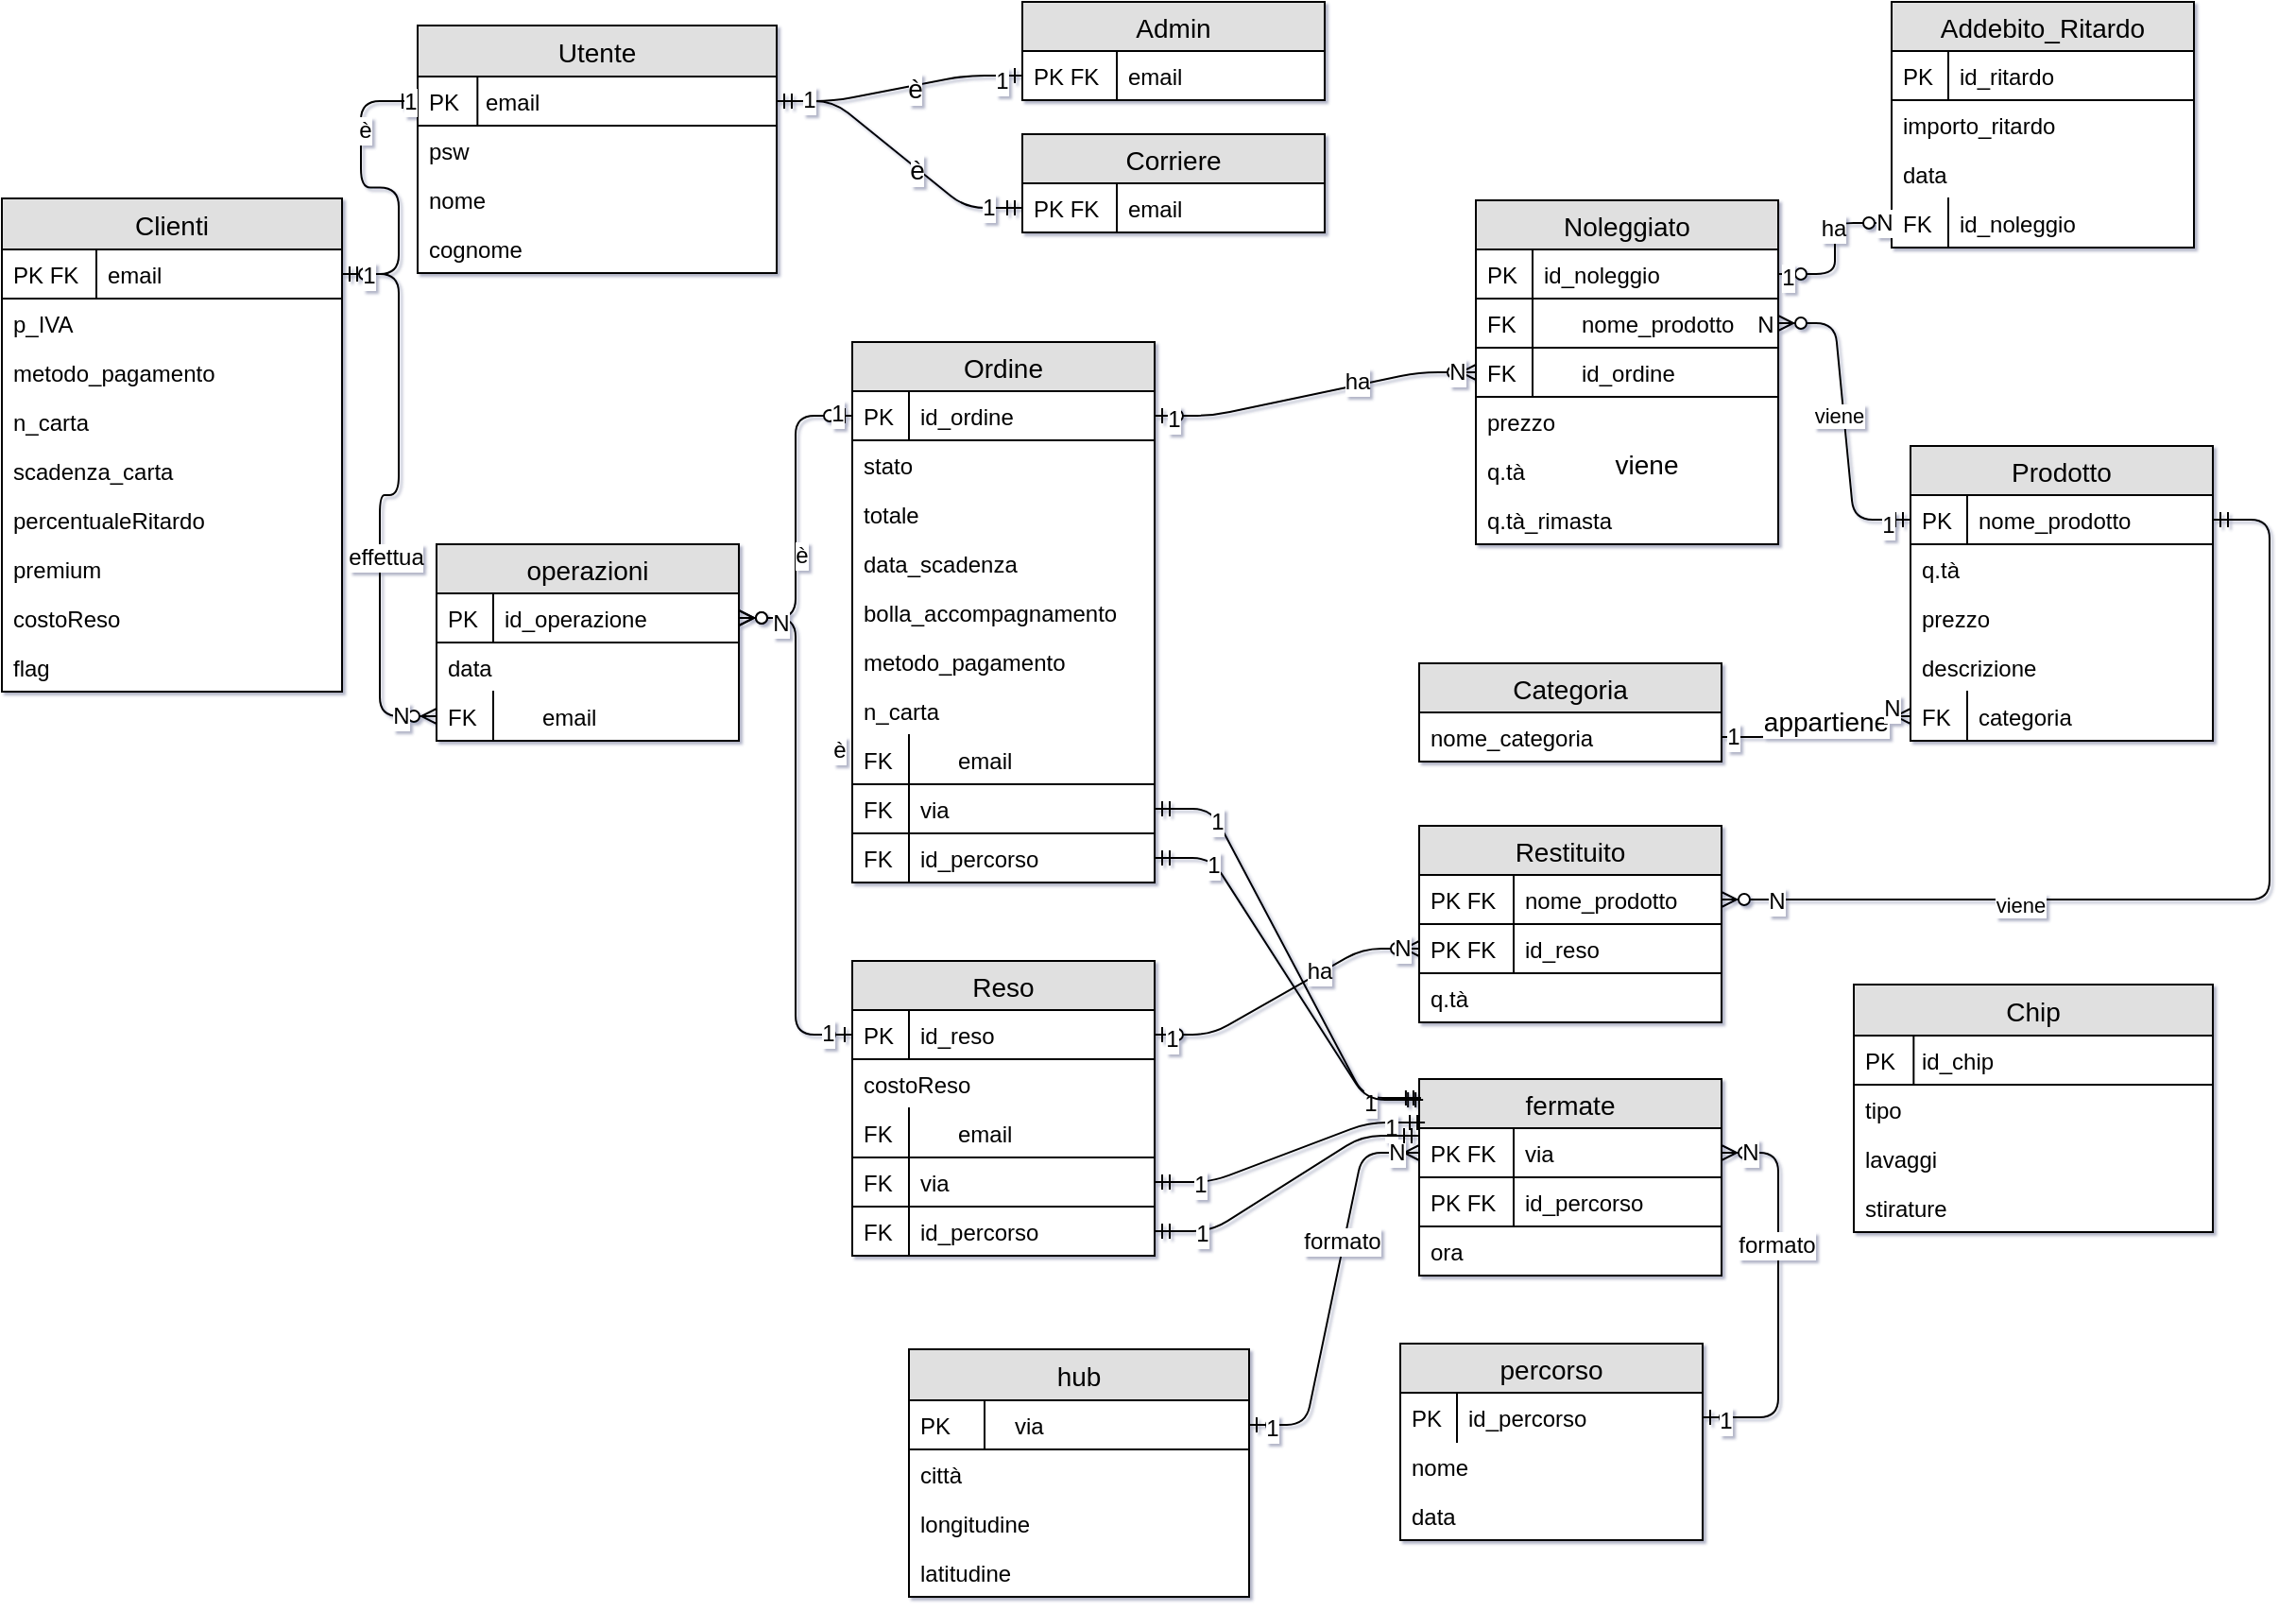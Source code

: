 <mxfile version="13.9.8" type="device"><diagram id="O3b5vfJz-K-T-hg6xMQF" name="Page-1"><mxGraphModel dx="1422" dy="1621" grid="1" gridSize="10" guides="1" tooltips="1" connect="1" arrows="1" fold="1" page="1" pageScale="1" pageWidth="1169" pageHeight="827" background="none" math="0" shadow="1"><root><mxCell id="0"/><mxCell id="1" parent="0"/><object label="Utente" id="Xm0WJT4RVuP9LQRf9wcF-2"><mxCell style="swimlane;fontStyle=0;childLayout=stackLayout;horizontal=1;startSize=27;fillColor=#e0e0e0;horizontalStack=0;resizeParent=1;resizeParentMax=0;resizeLast=0;collapsible=1;marginBottom=0;swimlaneFillColor=#ffffff;align=center;fontSize=14;" parent="1" vertex="1"><mxGeometry x="250" y="-117.5" width="190" height="131" as="geometry"><mxRectangle x="90" y="90" width="70" height="26" as="alternateBounds"/></mxGeometry></mxCell></object><mxCell id="Xm0WJT4RVuP9LQRf9wcF-62" value="email" style="shape=partialRectangle;top=0;left=0;right=0;bottom=1;align=left;verticalAlign=top;fillColor=none;spacingLeft=34;spacingRight=4;overflow=hidden;rotatable=0;points=[[0,0.5],[1,0.5]];portConstraint=eastwest;dropTarget=0;fontSize=12;startSize=26;" parent="Xm0WJT4RVuP9LQRf9wcF-2" vertex="1"><mxGeometry y="27" width="190" height="26" as="geometry"/></mxCell><mxCell id="Xm0WJT4RVuP9LQRf9wcF-63" value="PK" style="shape=partialRectangle;top=0;left=0;bottom=0;fillColor=none;align=left;verticalAlign=top;spacingLeft=4;spacingRight=4;overflow=hidden;rotatable=0;points=[];portConstraint=eastwest;part=1;fontSize=12;" parent="Xm0WJT4RVuP9LQRf9wcF-62" vertex="1" connectable="0"><mxGeometry width="31.667" height="26" as="geometry"/></mxCell><mxCell id="Xm0WJT4RVuP9LQRf9wcF-4" value="psw" style="text;strokeColor=none;fillColor=none;spacingLeft=4;spacingRight=4;overflow=hidden;rotatable=0;points=[[0,0.5],[1,0.5]];portConstraint=eastwest;fontSize=12;" parent="Xm0WJT4RVuP9LQRf9wcF-2" vertex="1"><mxGeometry y="53" width="190" height="26" as="geometry"/></mxCell><mxCell id="Xm0WJT4RVuP9LQRf9wcF-16" value="nome&#10;" style="text;strokeColor=none;fillColor=none;spacingLeft=4;spacingRight=4;overflow=hidden;rotatable=0;points=[[0,0.5],[1,0.5]];portConstraint=eastwest;fontSize=12;" parent="Xm0WJT4RVuP9LQRf9wcF-2" vertex="1"><mxGeometry y="79" width="190" height="26" as="geometry"/></mxCell><mxCell id="Xm0WJT4RVuP9LQRf9wcF-17" value="cognome" style="text;strokeColor=none;fillColor=none;spacingLeft=4;spacingRight=4;overflow=hidden;rotatable=0;points=[[0,0.5],[1,0.5]];portConstraint=eastwest;fontSize=12;" parent="Xm0WJT4RVuP9LQRf9wcF-2" vertex="1"><mxGeometry y="105" width="190" height="26" as="geometry"/></mxCell><object label="Clienti" id="Xm0WJT4RVuP9LQRf9wcF-35"><mxCell style="swimlane;fontStyle=0;childLayout=stackLayout;horizontal=1;startSize=27;fillColor=#e0e0e0;horizontalStack=0;resizeParent=1;resizeParentMax=0;resizeLast=0;collapsible=1;marginBottom=0;swimlaneFillColor=#ffffff;align=center;fontSize=14;" parent="1" vertex="1"><mxGeometry x="30" y="-26" width="180" height="261" as="geometry"><mxRectangle x="90" y="90" width="70" height="26" as="alternateBounds"/></mxGeometry></mxCell></object><mxCell id="Xm0WJT4RVuP9LQRf9wcF-36" value="      email" style="shape=partialRectangle;top=0;left=0;right=0;bottom=1;align=left;verticalAlign=top;fillColor=none;spacingLeft=34;spacingRight=4;overflow=hidden;rotatable=0;points=[[0,0.5],[1,0.5]];portConstraint=eastwest;dropTarget=0;fontSize=12;startSize=26;" parent="Xm0WJT4RVuP9LQRf9wcF-35" vertex="1"><mxGeometry y="27" width="180" height="26" as="geometry"/></mxCell><mxCell id="Xm0WJT4RVuP9LQRf9wcF-37" value="PK FK" style="shape=partialRectangle;top=0;left=0;bottom=0;fillColor=none;align=left;verticalAlign=top;spacingLeft=4;spacingRight=4;overflow=hidden;rotatable=0;points=[];portConstraint=eastwest;part=1;fontSize=12;" parent="Xm0WJT4RVuP9LQRf9wcF-36" vertex="1" connectable="0"><mxGeometry width="50" height="26" as="geometry"/></mxCell><mxCell id="Xm0WJT4RVuP9LQRf9wcF-38" value="p_IVA" style="text;strokeColor=none;fillColor=none;spacingLeft=4;spacingRight=4;overflow=hidden;rotatable=0;points=[[0,0.5],[1,0.5]];portConstraint=eastwest;fontSize=12;" parent="Xm0WJT4RVuP9LQRf9wcF-35" vertex="1"><mxGeometry y="53" width="180" height="26" as="geometry"/></mxCell><mxCell id="LE8PXFdHcmIUu1gxOblO-20" value="metodo_pagamento" style="text;strokeColor=none;fillColor=none;spacingLeft=4;spacingRight=4;overflow=hidden;rotatable=0;points=[[0,0.5],[1,0.5]];portConstraint=eastwest;fontSize=12;" parent="Xm0WJT4RVuP9LQRf9wcF-35" vertex="1"><mxGeometry y="79" width="180" height="26" as="geometry"/></mxCell><mxCell id="Xm0WJT4RVuP9LQRf9wcF-39" value="n_carta" style="text;strokeColor=none;fillColor=none;spacingLeft=4;spacingRight=4;overflow=hidden;rotatable=0;points=[[0,0.5],[1,0.5]];portConstraint=eastwest;fontSize=12;" parent="Xm0WJT4RVuP9LQRf9wcF-35" vertex="1"><mxGeometry y="105" width="180" height="26" as="geometry"/></mxCell><mxCell id="Xm0WJT4RVuP9LQRf9wcF-40" value="scadenza_carta" style="text;strokeColor=none;fillColor=none;spacingLeft=4;spacingRight=4;overflow=hidden;rotatable=0;points=[[0,0.5],[1,0.5]];portConstraint=eastwest;fontSize=12;" parent="Xm0WJT4RVuP9LQRf9wcF-35" vertex="1"><mxGeometry y="131" width="180" height="26" as="geometry"/></mxCell><mxCell id="LE8PXFdHcmIUu1gxOblO-26" value="percentualeRitardo" style="text;strokeColor=none;fillColor=none;spacingLeft=4;spacingRight=4;overflow=hidden;rotatable=0;points=[[0,0.5],[1,0.5]];portConstraint=eastwest;fontSize=12;" parent="Xm0WJT4RVuP9LQRf9wcF-35" vertex="1"><mxGeometry y="157" width="180" height="26" as="geometry"/></mxCell><mxCell id="LE8PXFdHcmIUu1gxOblO-27" value="premium" style="text;strokeColor=none;fillColor=none;spacingLeft=4;spacingRight=4;overflow=hidden;rotatable=0;points=[[0,0.5],[1,0.5]];portConstraint=eastwest;fontSize=12;" parent="Xm0WJT4RVuP9LQRf9wcF-35" vertex="1"><mxGeometry y="183" width="180" height="26" as="geometry"/></mxCell><mxCell id="LE8PXFdHcmIUu1gxOblO-28" value="costoReso" style="text;strokeColor=none;fillColor=none;spacingLeft=4;spacingRight=4;overflow=hidden;rotatable=0;points=[[0,0.5],[1,0.5]];portConstraint=eastwest;fontSize=12;" parent="Xm0WJT4RVuP9LQRf9wcF-35" vertex="1"><mxGeometry y="209" width="180" height="26" as="geometry"/></mxCell><mxCell id="Xm0WJT4RVuP9LQRf9wcF-73" value="flag" style="text;strokeColor=none;fillColor=none;spacingLeft=4;spacingRight=4;overflow=hidden;rotatable=0;points=[[0,0.5],[1,0.5]];portConstraint=eastwest;fontSize=12;startSize=26;" parent="Xm0WJT4RVuP9LQRf9wcF-35" vertex="1"><mxGeometry y="235" width="180" height="26" as="geometry"/></mxCell><mxCell id="Xm0WJT4RVuP9LQRf9wcF-49" value="Admin" style="swimlane;fontStyle=0;childLayout=stackLayout;horizontal=1;startSize=26;fillColor=#e0e0e0;horizontalStack=0;resizeParent=1;resizeParentMax=0;resizeLast=0;collapsible=1;marginBottom=0;swimlaneFillColor=#ffffff;align=center;fontSize=14;" parent="1" vertex="1"><mxGeometry x="570" y="-130" width="160" height="52" as="geometry"/></mxCell><mxCell id="Xm0WJT4RVuP9LQRf9wcF-53" value="      email" style="shape=partialRectangle;top=0;left=0;right=0;bottom=1;align=left;verticalAlign=top;fillColor=none;spacingLeft=34;spacingRight=4;overflow=hidden;rotatable=0;points=[[0,0.5],[1,0.5]];portConstraint=eastwest;dropTarget=0;fontSize=12;startSize=26;" parent="Xm0WJT4RVuP9LQRf9wcF-49" vertex="1"><mxGeometry y="26" width="160" height="26" as="geometry"/></mxCell><mxCell id="Xm0WJT4RVuP9LQRf9wcF-54" value="PK FK" style="shape=partialRectangle;top=0;left=0;bottom=0;fillColor=none;align=left;verticalAlign=top;spacingLeft=4;spacingRight=4;overflow=hidden;rotatable=0;points=[];portConstraint=eastwest;part=1;fontSize=12;" parent="Xm0WJT4RVuP9LQRf9wcF-53" vertex="1" connectable="0"><mxGeometry width="50" height="26" as="geometry"/></mxCell><mxCell id="Xm0WJT4RVuP9LQRf9wcF-55" value="Corriere" style="swimlane;fontStyle=0;childLayout=stackLayout;horizontal=1;startSize=26;fillColor=#e0e0e0;horizontalStack=0;resizeParent=1;resizeParentMax=0;resizeLast=0;collapsible=1;marginBottom=0;swimlaneFillColor=#ffffff;align=center;fontSize=14;" parent="1" vertex="1"><mxGeometry x="570" y="-60" width="160" height="52" as="geometry"/></mxCell><mxCell id="Xm0WJT4RVuP9LQRf9wcF-56" value="      email" style="shape=partialRectangle;top=0;left=0;right=0;bottom=1;align=left;verticalAlign=top;fillColor=none;spacingLeft=34;spacingRight=4;overflow=hidden;rotatable=0;points=[[0,0.5],[1,0.5]];portConstraint=eastwest;dropTarget=0;fontSize=12;startSize=26;" parent="Xm0WJT4RVuP9LQRf9wcF-55" vertex="1"><mxGeometry y="26" width="160" height="26" as="geometry"/></mxCell><mxCell id="Xm0WJT4RVuP9LQRf9wcF-57" value="PK FK" style="shape=partialRectangle;top=0;left=0;bottom=0;fillColor=none;align=left;verticalAlign=top;spacingLeft=4;spacingRight=4;overflow=hidden;rotatable=0;points=[];portConstraint=eastwest;part=1;fontSize=12;" parent="Xm0WJT4RVuP9LQRf9wcF-56" vertex="1" connectable="0"><mxGeometry width="50" height="26" as="geometry"/></mxCell><mxCell id="Xm0WJT4RVuP9LQRf9wcF-58" value="" style="edgeStyle=entityRelationEdgeStyle;fontSize=12;html=1;endArrow=ERmandOne;startArrow=ERmandOne;exitX=1;exitY=0.5;exitDx=0;exitDy=0;entryX=0;entryY=0.5;entryDx=0;entryDy=0;" parent="1" source="Xm0WJT4RVuP9LQRf9wcF-36" target="Xm0WJT4RVuP9LQRf9wcF-62" edge="1"><mxGeometry width="100" height="100" relative="1" as="geometry"><mxPoint x="130" y="-20" as="sourcePoint"/><mxPoint x="230" y="-120" as="targetPoint"/></mxGeometry></mxCell><mxCell id="SQWvD1zlipwc46EcE6Aq-20" value="1" style="text;html=1;resizable=0;points=[];align=center;verticalAlign=middle;labelBackgroundColor=#ffffff;" parent="Xm0WJT4RVuP9LQRf9wcF-58" vertex="1" connectable="0"><mxGeometry x="0.948" relative="1" as="geometry"><mxPoint as="offset"/></mxGeometry></mxCell><mxCell id="VW3XLy9VrTY78GUXKfo0-68" value="è" style="text;html=1;resizable=0;points=[];align=center;verticalAlign=middle;labelBackgroundColor=#ffffff;" parent="Xm0WJT4RVuP9LQRf9wcF-58" vertex="1" connectable="0"><mxGeometry x="0.468" y="-2" relative="1" as="geometry"><mxPoint as="offset"/></mxGeometry></mxCell><mxCell id="Xm0WJT4RVuP9LQRf9wcF-64" value="" style="edgeStyle=entityRelationEdgeStyle;fontSize=12;html=1;endArrow=ERmandOne;startArrow=ERmandOne;exitX=1;exitY=0.5;exitDx=0;exitDy=0;entryX=0;entryY=0.5;entryDx=0;entryDy=0;" parent="1" source="Xm0WJT4RVuP9LQRf9wcF-62" target="Xm0WJT4RVuP9LQRf9wcF-53" edge="1"><mxGeometry width="100" height="100" relative="1" as="geometry"><mxPoint x="581.5" y="-153" as="sourcePoint"/><mxPoint x="511.5" y="87" as="targetPoint"/></mxGeometry></mxCell><mxCell id="Xm0WJT4RVuP9LQRf9wcF-71" value="è" style="text;html=1;resizable=0;points=[];align=center;verticalAlign=middle;labelBackgroundColor=#ffffff;fontSize=14;" parent="Xm0WJT4RVuP9LQRf9wcF-64" vertex="1" connectable="0"><mxGeometry x="0.121" y="-1" relative="1" as="geometry"><mxPoint y="1" as="offset"/></mxGeometry></mxCell><mxCell id="SQWvD1zlipwc46EcE6Aq-23" value="1" style="text;html=1;resizable=0;points=[];align=center;verticalAlign=middle;labelBackgroundColor=#ffffff;" parent="Xm0WJT4RVuP9LQRf9wcF-64" vertex="1" connectable="0"><mxGeometry x="0.832" y="-3" relative="1" as="geometry"><mxPoint as="offset"/></mxGeometry></mxCell><mxCell id="Xm0WJT4RVuP9LQRf9wcF-65" value="" style="edgeStyle=entityRelationEdgeStyle;fontSize=12;html=1;endArrow=ERmandOne;startArrow=ERmandOne;exitX=1;exitY=0.5;exitDx=0;exitDy=0;entryX=0;entryY=0.5;entryDx=0;entryDy=0;" parent="1" source="Xm0WJT4RVuP9LQRf9wcF-62" target="Xm0WJT4RVuP9LQRf9wcF-56" edge="1"><mxGeometry width="100" height="100" relative="1" as="geometry"><mxPoint x="401.5" y="-118" as="sourcePoint"/><mxPoint x="601.5" y="181" as="targetPoint"/></mxGeometry></mxCell><mxCell id="Xm0WJT4RVuP9LQRf9wcF-72" value="è" style="text;html=1;resizable=0;points=[];align=center;verticalAlign=middle;labelBackgroundColor=#ffffff;fontSize=14;" parent="Xm0WJT4RVuP9LQRf9wcF-65" vertex="1" connectable="0"><mxGeometry x="0.152" y="-1" relative="1" as="geometry"><mxPoint as="offset"/></mxGeometry></mxCell><mxCell id="SQWvD1zlipwc46EcE6Aq-22" value="1" style="text;html=1;resizable=0;points=[];align=center;verticalAlign=middle;labelBackgroundColor=#ffffff;" parent="Xm0WJT4RVuP9LQRf9wcF-65" vertex="1" connectable="0"><mxGeometry x="-0.714" y="5" relative="1" as="geometry"><mxPoint x="-5" y="4" as="offset"/></mxGeometry></mxCell><mxCell id="VW3XLy9VrTY78GUXKfo0-93" value="1" style="text;html=1;resizable=0;points=[];align=center;verticalAlign=middle;labelBackgroundColor=#ffffff;" parent="Xm0WJT4RVuP9LQRf9wcF-65" vertex="1" connectable="0"><mxGeometry x="0.763" relative="1" as="geometry"><mxPoint as="offset"/></mxGeometry></mxCell><mxCell id="Xm0WJT4RVuP9LQRf9wcF-66" value="Prodotto" style="swimlane;fontStyle=0;childLayout=stackLayout;horizontal=1;startSize=26;fillColor=#e0e0e0;horizontalStack=0;resizeParent=1;resizeParentMax=0;resizeLast=0;collapsible=1;marginBottom=0;swimlaneFillColor=#ffffff;align=center;fontSize=14;" parent="1" vertex="1"><mxGeometry x="1040" y="105" width="160" height="156" as="geometry"/></mxCell><mxCell id="Xm0WJT4RVuP9LQRf9wcF-79" value="nome_prodotto" style="shape=partialRectangle;top=0;left=0;right=0;bottom=1;align=left;verticalAlign=top;fillColor=none;spacingLeft=34;spacingRight=4;overflow=hidden;rotatable=0;points=[[0,0.5],[1,0.5]];portConstraint=eastwest;dropTarget=0;fontSize=12;startSize=26;" parent="Xm0WJT4RVuP9LQRf9wcF-66" vertex="1"><mxGeometry y="26" width="160" height="26" as="geometry"/></mxCell><mxCell id="Xm0WJT4RVuP9LQRf9wcF-80" value="PK" style="shape=partialRectangle;top=0;left=0;bottom=0;fillColor=none;align=left;verticalAlign=top;spacingLeft=4;spacingRight=4;overflow=hidden;rotatable=0;points=[];portConstraint=eastwest;part=1;fontSize=12;" parent="Xm0WJT4RVuP9LQRf9wcF-79" vertex="1" connectable="0"><mxGeometry width="30" height="26" as="geometry"/></mxCell><mxCell id="Xm0WJT4RVuP9LQRf9wcF-68" value="q.tà" style="text;strokeColor=none;fillColor=none;spacingLeft=4;spacingRight=4;overflow=hidden;rotatable=0;points=[[0,0.5],[1,0.5]];portConstraint=eastwest;fontSize=12;" parent="Xm0WJT4RVuP9LQRf9wcF-66" vertex="1"><mxGeometry y="52" width="160" height="26" as="geometry"/></mxCell><mxCell id="Xm0WJT4RVuP9LQRf9wcF-69" value="prezzo" style="text;strokeColor=none;fillColor=none;spacingLeft=4;spacingRight=4;overflow=hidden;rotatable=0;points=[[0,0.5],[1,0.5]];portConstraint=eastwest;fontSize=12;" parent="Xm0WJT4RVuP9LQRf9wcF-66" vertex="1"><mxGeometry y="78" width="160" height="26" as="geometry"/></mxCell><mxCell id="Xm0WJT4RVuP9LQRf9wcF-74" value="descrizione" style="text;strokeColor=none;fillColor=none;spacingLeft=4;spacingRight=4;overflow=hidden;rotatable=0;points=[[0,0.5],[1,0.5]];portConstraint=eastwest;fontSize=12;startSize=26;" parent="Xm0WJT4RVuP9LQRf9wcF-66" vertex="1"><mxGeometry y="104" width="160" height="26" as="geometry"/></mxCell><mxCell id="Xm0WJT4RVuP9LQRf9wcF-86" value="categoria" style="shape=partialRectangle;top=0;left=0;right=0;bottom=1;align=left;verticalAlign=top;fillColor=none;spacingLeft=34;spacingRight=4;overflow=hidden;rotatable=0;points=[[0,0.5],[1,0.5]];portConstraint=eastwest;dropTarget=0;fontSize=12;startSize=26;" parent="Xm0WJT4RVuP9LQRf9wcF-66" vertex="1"><mxGeometry y="130" width="160" height="26" as="geometry"/></mxCell><mxCell id="Xm0WJT4RVuP9LQRf9wcF-87" value="FK" style="shape=partialRectangle;top=0;left=0;bottom=0;fillColor=none;align=left;verticalAlign=top;spacingLeft=4;spacingRight=4;overflow=hidden;rotatable=0;points=[];portConstraint=eastwest;part=1;fontSize=12;" parent="Xm0WJT4RVuP9LQRf9wcF-86" vertex="1" connectable="0"><mxGeometry width="30" height="26" as="geometry"/></mxCell><mxCell id="Xm0WJT4RVuP9LQRf9wcF-75" value="Categoria" style="swimlane;fontStyle=0;childLayout=stackLayout;horizontal=1;startSize=26;fillColor=#e0e0e0;horizontalStack=0;resizeParent=1;resizeParentMax=0;resizeLast=0;collapsible=1;marginBottom=0;swimlaneFillColor=#ffffff;align=center;fontSize=14;" parent="1" vertex="1"><mxGeometry x="780" y="220" width="160" height="52" as="geometry"/></mxCell><mxCell id="Xm0WJT4RVuP9LQRf9wcF-76" value="nome_categoria" style="text;strokeColor=none;fillColor=none;spacingLeft=4;spacingRight=4;overflow=hidden;rotatable=0;points=[[0,0.5],[1,0.5]];portConstraint=eastwest;fontSize=12;" parent="Xm0WJT4RVuP9LQRf9wcF-75" vertex="1"><mxGeometry y="26" width="160" height="26" as="geometry"/></mxCell><object label="hub" id="Xm0WJT4RVuP9LQRf9wcF-89"><mxCell style="swimlane;fontStyle=0;childLayout=stackLayout;horizontal=1;startSize=27;fillColor=#e0e0e0;horizontalStack=0;resizeParent=1;resizeParentMax=0;resizeLast=0;collapsible=1;marginBottom=0;swimlaneFillColor=#ffffff;align=center;fontSize=14;" parent="1" vertex="1"><mxGeometry x="510" y="583" width="180" height="131" as="geometry"><mxRectangle x="90" y="90" width="70" height="26" as="alternateBounds"/></mxGeometry></mxCell></object><mxCell id="Xm0WJT4RVuP9LQRf9wcF-90" value="      via" style="shape=partialRectangle;top=0;left=0;right=0;bottom=1;align=left;verticalAlign=top;fillColor=none;spacingLeft=34;spacingRight=4;overflow=hidden;rotatable=0;points=[[0,0.5],[1,0.5]];portConstraint=eastwest;dropTarget=0;fontSize=12;startSize=26;" parent="Xm0WJT4RVuP9LQRf9wcF-89" vertex="1"><mxGeometry y="27" width="180" height="26" as="geometry"/></mxCell><mxCell id="Xm0WJT4RVuP9LQRf9wcF-91" value="PK " style="shape=partialRectangle;top=0;left=0;bottom=0;fillColor=none;align=left;verticalAlign=top;spacingLeft=4;spacingRight=4;overflow=hidden;rotatable=0;points=[];portConstraint=eastwest;part=1;fontSize=12;" parent="Xm0WJT4RVuP9LQRf9wcF-90" vertex="1" connectable="0"><mxGeometry width="40" height="26" as="geometry"/></mxCell><mxCell id="Xm0WJT4RVuP9LQRf9wcF-92" value="città" style="text;strokeColor=none;fillColor=none;spacingLeft=4;spacingRight=4;overflow=hidden;rotatable=0;points=[[0,0.5],[1,0.5]];portConstraint=eastwest;fontSize=12;" parent="Xm0WJT4RVuP9LQRf9wcF-89" vertex="1"><mxGeometry y="53" width="180" height="26" as="geometry"/></mxCell><mxCell id="Xm0WJT4RVuP9LQRf9wcF-93" value="longitudine" style="text;strokeColor=none;fillColor=none;spacingLeft=4;spacingRight=4;overflow=hidden;rotatable=0;points=[[0,0.5],[1,0.5]];portConstraint=eastwest;fontSize=12;" parent="Xm0WJT4RVuP9LQRf9wcF-89" vertex="1"><mxGeometry y="79" width="180" height="26" as="geometry"/></mxCell><mxCell id="Xm0WJT4RVuP9LQRf9wcF-94" value="latitudine" style="text;strokeColor=none;fillColor=none;spacingLeft=4;spacingRight=4;overflow=hidden;rotatable=0;points=[[0,0.5],[1,0.5]];portConstraint=eastwest;fontSize=12;" parent="Xm0WJT4RVuP9LQRf9wcF-89" vertex="1"><mxGeometry y="105" width="180" height="26" as="geometry"/></mxCell><mxCell id="SQWvD1zlipwc46EcE6Aq-1" value="percorso" style="swimlane;fontStyle=0;childLayout=stackLayout;horizontal=1;startSize=26;fillColor=#e0e0e0;horizontalStack=0;resizeParent=1;resizeParentMax=0;resizeLast=0;collapsible=1;marginBottom=0;swimlaneFillColor=#ffffff;align=center;fontSize=14;" parent="1" vertex="1"><mxGeometry x="770" y="580" width="160" height="104" as="geometry"/></mxCell><mxCell id="SQWvD1zlipwc46EcE6Aq-9" value="id_percorso" style="shape=partialRectangle;top=0;left=0;right=0;bottom=0;align=left;verticalAlign=top;fillColor=none;spacingLeft=34;spacingRight=4;overflow=hidden;rotatable=0;points=[[0,0.5],[1,0.5]];portConstraint=eastwest;dropTarget=0;fontSize=12;" parent="SQWvD1zlipwc46EcE6Aq-1" vertex="1"><mxGeometry y="26" width="160" height="26" as="geometry"/></mxCell><mxCell id="SQWvD1zlipwc46EcE6Aq-10" value="PK" style="shape=partialRectangle;top=0;left=0;bottom=0;fillColor=none;align=left;verticalAlign=top;spacingLeft=4;spacingRight=4;overflow=hidden;rotatable=0;points=[];portConstraint=eastwest;part=1;fontSize=12;" parent="SQWvD1zlipwc46EcE6Aq-9" vertex="1" connectable="0"><mxGeometry width="30" height="26" as="geometry"/></mxCell><mxCell id="SQWvD1zlipwc46EcE6Aq-2" value="nome" style="text;strokeColor=none;fillColor=none;spacingLeft=4;spacingRight=4;overflow=hidden;rotatable=0;points=[[0,0.5],[1,0.5]];portConstraint=eastwest;fontSize=12;" parent="SQWvD1zlipwc46EcE6Aq-1" vertex="1"><mxGeometry y="52" width="160" height="26" as="geometry"/></mxCell><mxCell id="SQWvD1zlipwc46EcE6Aq-13" value="data" style="text;strokeColor=none;fillColor=none;spacingLeft=4;spacingRight=4;overflow=hidden;rotatable=0;points=[[0,0.5],[1,0.5]];portConstraint=eastwest;fontSize=12;" parent="SQWvD1zlipwc46EcE6Aq-1" vertex="1"><mxGeometry y="78" width="160" height="26" as="geometry"/></mxCell><mxCell id="SQWvD1zlipwc46EcE6Aq-5" value="fermate" style="swimlane;fontStyle=0;childLayout=stackLayout;horizontal=1;startSize=26;fillColor=#e0e0e0;horizontalStack=0;resizeParent=1;resizeParentMax=0;resizeLast=0;collapsible=1;marginBottom=0;swimlaneFillColor=#ffffff;align=center;fontSize=14;" parent="1" vertex="1"><mxGeometry x="780" y="440" width="160" height="104" as="geometry"/></mxCell><mxCell id="SQWvD1zlipwc46EcE6Aq-14" value="      via" style="shape=partialRectangle;top=0;left=0;right=0;bottom=1;align=left;verticalAlign=top;fillColor=none;spacingLeft=34;spacingRight=4;overflow=hidden;rotatable=0;points=[[0,0.5],[1,0.5]];portConstraint=eastwest;dropTarget=0;fontSize=12;startSize=26;" parent="SQWvD1zlipwc46EcE6Aq-5" vertex="1"><mxGeometry y="26" width="160" height="26" as="geometry"/></mxCell><mxCell id="SQWvD1zlipwc46EcE6Aq-15" value="PK FK" style="shape=partialRectangle;top=0;left=0;bottom=0;fillColor=none;align=left;verticalAlign=top;spacingLeft=4;spacingRight=4;overflow=hidden;rotatable=0;points=[];portConstraint=eastwest;part=1;fontSize=12;" parent="SQWvD1zlipwc46EcE6Aq-14" vertex="1" connectable="0"><mxGeometry width="50" height="26" as="geometry"/></mxCell><mxCell id="SQWvD1zlipwc46EcE6Aq-16" value="      id_percorso" style="shape=partialRectangle;top=0;left=0;right=0;bottom=1;align=left;verticalAlign=top;fillColor=none;spacingLeft=34;spacingRight=4;overflow=hidden;rotatable=0;points=[[0,0.5],[1,0.5]];portConstraint=eastwest;dropTarget=0;fontSize=12;startSize=26;" parent="SQWvD1zlipwc46EcE6Aq-5" vertex="1"><mxGeometry y="52" width="160" height="26" as="geometry"/></mxCell><mxCell id="SQWvD1zlipwc46EcE6Aq-17" value="PK FK" style="shape=partialRectangle;top=0;left=0;bottom=0;fillColor=none;align=left;verticalAlign=top;spacingLeft=4;spacingRight=4;overflow=hidden;rotatable=0;points=[];portConstraint=eastwest;part=1;fontSize=12;" parent="SQWvD1zlipwc46EcE6Aq-16" vertex="1" connectable="0"><mxGeometry width="50" height="26" as="geometry"/></mxCell><mxCell id="SQWvD1zlipwc46EcE6Aq-18" value="ora" style="text;strokeColor=none;fillColor=none;spacingLeft=4;spacingRight=4;overflow=hidden;rotatable=0;points=[[0,0.5],[1,0.5]];portConstraint=eastwest;fontSize=12;" parent="SQWvD1zlipwc46EcE6Aq-5" vertex="1"><mxGeometry y="78" width="160" height="26" as="geometry"/></mxCell><mxCell id="SQWvD1zlipwc46EcE6Aq-19" value="" style="edgeStyle=entityRelationEdgeStyle;fontSize=12;html=1;endArrow=ERzeroToMany;startArrow=ERzeroToOne;" parent="1" source="SQWvD1zlipwc46EcE6Aq-9" target="SQWvD1zlipwc46EcE6Aq-14" edge="1"><mxGeometry width="100" height="100" relative="1" as="geometry"><mxPoint x="840" y="458" as="sourcePoint"/><mxPoint x="760" y="391" as="targetPoint"/></mxGeometry></mxCell><mxCell id="SQWvD1zlipwc46EcE6Aq-29" value="1" style="text;html=1;resizable=0;points=[];align=center;verticalAlign=middle;labelBackgroundColor=#ffffff;" parent="SQWvD1zlipwc46EcE6Aq-19" vertex="1" connectable="0"><mxGeometry x="-0.888" y="-2" relative="1" as="geometry"><mxPoint as="offset"/></mxGeometry></mxCell><mxCell id="SQWvD1zlipwc46EcE6Aq-30" value="N" style="text;html=1;resizable=0;points=[];align=center;verticalAlign=middle;labelBackgroundColor=#ffffff;" parent="SQWvD1zlipwc46EcE6Aq-19" vertex="1" connectable="0"><mxGeometry x="0.868" relative="1" as="geometry"><mxPoint x="1" as="offset"/></mxGeometry></mxCell><mxCell id="SQWvD1zlipwc46EcE6Aq-31" value="formato" style="text;html=1;resizable=0;points=[];align=center;verticalAlign=middle;labelBackgroundColor=#ffffff;" parent="SQWvD1zlipwc46EcE6Aq-19" vertex="1" connectable="0"><mxGeometry x="0.248" y="2" relative="1" as="geometry"><mxPoint x="1" as="offset"/></mxGeometry></mxCell><mxCell id="SQWvD1zlipwc46EcE6Aq-36" value="Ordine" style="swimlane;fontStyle=0;childLayout=stackLayout;horizontal=1;startSize=26;fillColor=#e0e0e0;horizontalStack=0;resizeParent=1;resizeParentMax=0;resizeLast=0;collapsible=1;marginBottom=0;swimlaneFillColor=#ffffff;align=center;fontSize=14;" parent="1" vertex="1"><mxGeometry x="480" y="50" width="160" height="286" as="geometry"/></mxCell><mxCell id="SQWvD1zlipwc46EcE6Aq-49" value="id_ordine" style="shape=partialRectangle;top=0;left=0;right=0;bottom=1;align=left;verticalAlign=top;fillColor=none;spacingLeft=34;spacingRight=4;overflow=hidden;rotatable=0;points=[[0,0.5],[1,0.5]];portConstraint=eastwest;dropTarget=0;fontSize=12;" parent="SQWvD1zlipwc46EcE6Aq-36" vertex="1"><mxGeometry y="26" width="160" height="26" as="geometry"/></mxCell><mxCell id="SQWvD1zlipwc46EcE6Aq-50" value="PK" style="shape=partialRectangle;top=0;left=0;bottom=0;fillColor=none;align=left;verticalAlign=top;spacingLeft=4;spacingRight=4;overflow=hidden;rotatable=0;points=[];portConstraint=eastwest;part=1;fontSize=12;" parent="SQWvD1zlipwc46EcE6Aq-49" vertex="1" connectable="0"><mxGeometry width="30" height="26" as="geometry"/></mxCell><mxCell id="SQWvD1zlipwc46EcE6Aq-39" value="stato" style="text;strokeColor=none;fillColor=none;spacingLeft=4;spacingRight=4;overflow=hidden;rotatable=0;points=[[0,0.5],[1,0.5]];portConstraint=eastwest;fontSize=12;" parent="SQWvD1zlipwc46EcE6Aq-36" vertex="1"><mxGeometry y="52" width="160" height="26" as="geometry"/></mxCell><mxCell id="SQWvD1zlipwc46EcE6Aq-51" value="totale" style="text;strokeColor=none;fillColor=none;spacingLeft=4;spacingRight=4;overflow=hidden;rotatable=0;points=[[0,0.5],[1,0.5]];portConstraint=eastwest;fontSize=12;" parent="SQWvD1zlipwc46EcE6Aq-36" vertex="1"><mxGeometry y="78" width="160" height="26" as="geometry"/></mxCell><mxCell id="VW3XLy9VrTY78GUXKfo0-21" value="data_scadenza" style="text;strokeColor=none;fillColor=none;spacingLeft=4;spacingRight=4;overflow=hidden;rotatable=0;points=[[0,0.5],[1,0.5]];portConstraint=eastwest;fontSize=12;" parent="SQWvD1zlipwc46EcE6Aq-36" vertex="1"><mxGeometry y="104" width="160" height="26" as="geometry"/></mxCell><mxCell id="VW3XLy9VrTY78GUXKfo0-12" value="bolla_accompagnamento" style="text;strokeColor=none;fillColor=none;spacingLeft=4;spacingRight=4;overflow=hidden;rotatable=0;points=[[0,0.5],[1,0.5]];portConstraint=eastwest;fontSize=12;" parent="SQWvD1zlipwc46EcE6Aq-36" vertex="1"><mxGeometry y="130" width="160" height="26" as="geometry"/></mxCell><mxCell id="LE8PXFdHcmIUu1gxOblO-21" value="metodo_pagamento" style="text;strokeColor=none;fillColor=none;spacingLeft=4;spacingRight=4;overflow=hidden;rotatable=0;points=[[0,0.5],[1,0.5]];portConstraint=eastwest;fontSize=12;" parent="SQWvD1zlipwc46EcE6Aq-36" vertex="1"><mxGeometry y="156" width="160" height="26" as="geometry"/></mxCell><mxCell id="SQWvD1zlipwc46EcE6Aq-58" value="n_carta" style="text;strokeColor=none;fillColor=none;spacingLeft=4;spacingRight=4;overflow=hidden;rotatable=0;points=[[0,0.5],[1,0.5]];portConstraint=eastwest;fontSize=12;" parent="SQWvD1zlipwc46EcE6Aq-36" vertex="1"><mxGeometry y="182" width="160" height="26" as="geometry"/></mxCell><mxCell id="VW3XLy9VrTY78GUXKfo0-50" value="      email" style="shape=partialRectangle;top=0;left=0;right=0;bottom=1;align=left;verticalAlign=top;fillColor=none;spacingLeft=34;spacingRight=4;overflow=hidden;rotatable=0;points=[[0,0.5],[1,0.5]];portConstraint=eastwest;dropTarget=0;fontSize=12;startSize=26;" parent="SQWvD1zlipwc46EcE6Aq-36" vertex="1"><mxGeometry y="208" width="160" height="26" as="geometry"/></mxCell><mxCell id="VW3XLy9VrTY78GUXKfo0-51" value="FK" style="shape=partialRectangle;top=0;left=0;bottom=0;fillColor=none;align=left;verticalAlign=top;spacingLeft=4;spacingRight=4;overflow=hidden;rotatable=0;points=[];portConstraint=eastwest;part=1;fontSize=12;" parent="VW3XLy9VrTY78GUXKfo0-50" vertex="1" connectable="0"><mxGeometry width="30" height="26" as="geometry"/></mxCell><mxCell id="SQWvD1zlipwc46EcE6Aq-52" value="via" style="shape=partialRectangle;top=0;left=0;right=0;bottom=1;align=left;verticalAlign=top;fillColor=none;spacingLeft=34;spacingRight=4;overflow=hidden;rotatable=0;points=[[0,0.5],[1,0.5]];portConstraint=eastwest;dropTarget=0;fontSize=12;" parent="SQWvD1zlipwc46EcE6Aq-36" vertex="1"><mxGeometry y="234" width="160" height="26" as="geometry"/></mxCell><mxCell id="SQWvD1zlipwc46EcE6Aq-53" value="FK" style="shape=partialRectangle;top=0;left=0;bottom=0;fillColor=none;align=left;verticalAlign=top;spacingLeft=4;spacingRight=4;overflow=hidden;rotatable=0;points=[];portConstraint=eastwest;part=1;fontSize=12;" parent="SQWvD1zlipwc46EcE6Aq-52" vertex="1" connectable="0"><mxGeometry width="30" height="26" as="geometry"/></mxCell><mxCell id="SQWvD1zlipwc46EcE6Aq-56" value="id_percorso" style="shape=partialRectangle;top=0;left=0;right=0;bottom=1;align=left;verticalAlign=top;fillColor=none;spacingLeft=34;spacingRight=4;overflow=hidden;rotatable=0;points=[[0,0.5],[1,0.5]];portConstraint=eastwest;dropTarget=0;fontSize=12;" parent="SQWvD1zlipwc46EcE6Aq-36" vertex="1"><mxGeometry y="260" width="160" height="26" as="geometry"/></mxCell><mxCell id="SQWvD1zlipwc46EcE6Aq-57" value="FK" style="shape=partialRectangle;top=0;left=0;bottom=0;fillColor=none;align=left;verticalAlign=top;spacingLeft=4;spacingRight=4;overflow=hidden;rotatable=0;points=[];portConstraint=eastwest;part=1;fontSize=12;" parent="SQWvD1zlipwc46EcE6Aq-56" vertex="1" connectable="0"><mxGeometry width="30" height="26" as="geometry"/></mxCell><mxCell id="SQWvD1zlipwc46EcE6Aq-59" value="" style="edgeStyle=entityRelationEdgeStyle;fontSize=12;html=1;endArrow=ERmandOne;startArrow=ERmandOne;exitX=1;exitY=0.5;exitDx=0;exitDy=0;entryX=0.006;entryY=0.096;entryDx=0;entryDy=0;entryPerimeter=0;" parent="1" source="SQWvD1zlipwc46EcE6Aq-52" target="SQWvD1zlipwc46EcE6Aq-5" edge="1"><mxGeometry width="100" height="100" relative="1" as="geometry"><mxPoint x="810" y="310" as="sourcePoint"/><mxPoint x="670" y="370" as="targetPoint"/></mxGeometry></mxCell><mxCell id="SQWvD1zlipwc46EcE6Aq-60" value="1" style="text;html=1;resizable=0;points=[];align=center;verticalAlign=middle;labelBackgroundColor=#ffffff;" parent="SQWvD1zlipwc46EcE6Aq-59" vertex="1" connectable="0"><mxGeometry x="0.762" y="-3" relative="1" as="geometry"><mxPoint as="offset"/></mxGeometry></mxCell><mxCell id="SQWvD1zlipwc46EcE6Aq-61" value="1" style="text;html=1;resizable=0;points=[];align=center;verticalAlign=middle;labelBackgroundColor=#ffffff;" parent="SQWvD1zlipwc46EcE6Aq-59" vertex="1" connectable="0"><mxGeometry x="-0.683" y="-1" relative="1" as="geometry"><mxPoint as="offset"/></mxGeometry></mxCell><mxCell id="SQWvD1zlipwc46EcE6Aq-32" value="" style="edgeStyle=entityRelationEdgeStyle;fontSize=12;html=1;endArrow=ERzeroToMany;startArrow=ERzeroToOne;exitX=1;exitY=0.5;exitDx=0;exitDy=0;entryX=0;entryY=0.5;entryDx=0;entryDy=0;" parent="1" source="Xm0WJT4RVuP9LQRf9wcF-90" target="SQWvD1zlipwc46EcE6Aq-14" edge="1"><mxGeometry width="100" height="100" relative="1" as="geometry"><mxPoint x="626" y="331" as="sourcePoint"/><mxPoint x="980" y="410" as="targetPoint"/></mxGeometry></mxCell><mxCell id="SQWvD1zlipwc46EcE6Aq-33" value="1" style="text;html=1;resizable=0;points=[];align=center;verticalAlign=middle;labelBackgroundColor=#ffffff;" parent="SQWvD1zlipwc46EcE6Aq-32" vertex="1" connectable="0"><mxGeometry x="-0.888" y="-2" relative="1" as="geometry"><mxPoint as="offset"/></mxGeometry></mxCell><mxCell id="SQWvD1zlipwc46EcE6Aq-34" value="N" style="text;html=1;resizable=0;points=[];align=center;verticalAlign=middle;labelBackgroundColor=#ffffff;" parent="SQWvD1zlipwc46EcE6Aq-32" vertex="1" connectable="0"><mxGeometry x="0.868" relative="1" as="geometry"><mxPoint x="1" as="offset"/></mxGeometry></mxCell><mxCell id="SQWvD1zlipwc46EcE6Aq-35" value="formato" style="text;html=1;resizable=0;points=[];align=center;verticalAlign=middle;labelBackgroundColor=#ffffff;" parent="SQWvD1zlipwc46EcE6Aq-32" vertex="1" connectable="0"><mxGeometry x="0.248" y="2" relative="1" as="geometry"><mxPoint x="1" as="offset"/></mxGeometry></mxCell><mxCell id="SQWvD1zlipwc46EcE6Aq-62" value="" style="edgeStyle=entityRelationEdgeStyle;fontSize=12;html=1;endArrow=ERmandOne;startArrow=ERmandOne;exitX=1;exitY=0.5;exitDx=0;exitDy=0;entryX=0.013;entryY=0.106;entryDx=0;entryDy=0;entryPerimeter=0;" parent="1" source="SQWvD1zlipwc46EcE6Aq-56" target="SQWvD1zlipwc46EcE6Aq-5" edge="1"><mxGeometry width="100" height="100" relative="1" as="geometry"><mxPoint x="746" y="284" as="sourcePoint"/><mxPoint x="800" y="340" as="targetPoint"/></mxGeometry></mxCell><mxCell id="SQWvD1zlipwc46EcE6Aq-64" value="1" style="text;html=1;resizable=0;points=[];align=center;verticalAlign=middle;labelBackgroundColor=#ffffff;" parent="SQWvD1zlipwc46EcE6Aq-62" vertex="1" connectable="0"><mxGeometry x="-0.683" y="-1" relative="1" as="geometry"><mxPoint as="offset"/></mxGeometry></mxCell><mxCell id="LE8PXFdHcmIUu1gxOblO-1" value="Noleggiato" style="swimlane;fontStyle=0;childLayout=stackLayout;horizontal=1;startSize=26;fillColor=#e0e0e0;horizontalStack=0;resizeParent=1;resizeParentMax=0;resizeLast=0;collapsible=1;marginBottom=0;swimlaneFillColor=#ffffff;align=center;fontSize=14;" parent="1" vertex="1"><mxGeometry x="810" y="-25" width="160" height="182" as="geometry"/></mxCell><mxCell id="VW3XLy9VrTY78GUXKfo0-84" value="id_noleggio" style="shape=partialRectangle;top=0;left=0;right=0;bottom=1;align=left;verticalAlign=top;fillColor=none;spacingLeft=34;spacingRight=4;overflow=hidden;rotatable=0;points=[[0,0.5],[1,0.5]];portConstraint=eastwest;dropTarget=0;fontSize=12;" parent="LE8PXFdHcmIUu1gxOblO-1" vertex="1"><mxGeometry y="26" width="160" height="26" as="geometry"/></mxCell><mxCell id="VW3XLy9VrTY78GUXKfo0-85" value="PK" style="shape=partialRectangle;top=0;left=0;bottom=0;fillColor=none;align=left;verticalAlign=top;spacingLeft=4;spacingRight=4;overflow=hidden;rotatable=0;points=[];portConstraint=eastwest;part=1;fontSize=12;" parent="VW3XLy9VrTY78GUXKfo0-84" vertex="1" connectable="0"><mxGeometry width="30" height="26" as="geometry"/></mxCell><mxCell id="LE8PXFdHcmIUu1gxOblO-9" value="      nome_prodotto" style="shape=partialRectangle;top=0;left=0;right=0;bottom=1;align=left;verticalAlign=top;fillColor=none;spacingLeft=34;spacingRight=4;overflow=hidden;rotatable=0;points=[[0,0.5],[1,0.5]];portConstraint=eastwest;dropTarget=0;fontSize=12;startSize=26;" parent="LE8PXFdHcmIUu1gxOblO-1" vertex="1"><mxGeometry y="52" width="160" height="26" as="geometry"/></mxCell><mxCell id="LE8PXFdHcmIUu1gxOblO-10" value="FK" style="shape=partialRectangle;top=0;left=0;bottom=0;fillColor=none;align=left;verticalAlign=top;spacingLeft=4;spacingRight=4;overflow=hidden;rotatable=0;points=[];portConstraint=eastwest;part=1;fontSize=12;" parent="LE8PXFdHcmIUu1gxOblO-9" vertex="1" connectable="0"><mxGeometry width="30" height="26" as="geometry"/></mxCell><mxCell id="LE8PXFdHcmIUu1gxOblO-15" value="      id_ordine" style="shape=partialRectangle;top=0;left=0;right=0;bottom=1;align=left;verticalAlign=top;fillColor=none;spacingLeft=34;spacingRight=4;overflow=hidden;rotatable=0;points=[[0,0.5],[1,0.5]];portConstraint=eastwest;dropTarget=0;fontSize=12;startSize=26;" parent="LE8PXFdHcmIUu1gxOblO-1" vertex="1"><mxGeometry y="78" width="160" height="26" as="geometry"/></mxCell><mxCell id="LE8PXFdHcmIUu1gxOblO-16" value="FK" style="shape=partialRectangle;top=0;left=0;bottom=0;fillColor=none;align=left;verticalAlign=top;spacingLeft=4;spacingRight=4;overflow=hidden;rotatable=0;points=[];portConstraint=eastwest;part=1;fontSize=12;" parent="LE8PXFdHcmIUu1gxOblO-15" vertex="1" connectable="0"><mxGeometry width="30" height="26" as="geometry"/></mxCell><mxCell id="LE8PXFdHcmIUu1gxOblO-19" value="prezzo" style="text;strokeColor=none;fillColor=none;spacingLeft=4;spacingRight=4;overflow=hidden;rotatable=0;points=[[0,0.5],[1,0.5]];portConstraint=eastwest;fontSize=12;" parent="LE8PXFdHcmIUu1gxOblO-1" vertex="1"><mxGeometry y="104" width="160" height="26" as="geometry"/></mxCell><mxCell id="LE8PXFdHcmIUu1gxOblO-3" value="q.tà" style="text;strokeColor=none;fillColor=none;spacingLeft=4;spacingRight=4;overflow=hidden;rotatable=0;points=[[0,0.5],[1,0.5]];portConstraint=eastwest;fontSize=12;" parent="LE8PXFdHcmIUu1gxOblO-1" vertex="1"><mxGeometry y="130" width="160" height="26" as="geometry"/></mxCell><mxCell id="VW3XLy9VrTY78GUXKfo0-25" value="q.tà_rimasta" style="text;strokeColor=none;fillColor=none;spacingLeft=4;spacingRight=4;overflow=hidden;rotatable=0;points=[[0,0.5],[1,0.5]];portConstraint=eastwest;fontSize=12;" parent="LE8PXFdHcmIUu1gxOblO-1" vertex="1"><mxGeometry y="156" width="160" height="26" as="geometry"/></mxCell><mxCell id="LE8PXFdHcmIUu1gxOblO-11" value="" style="edgeStyle=entityRelationEdgeStyle;fontSize=12;html=1;endArrow=ERzeroToMany;startArrow=ERzeroToOne;exitX=1;exitY=0.5;exitDx=0;exitDy=0;entryX=0;entryY=0.5;entryDx=0;entryDy=0;" parent="1" source="SQWvD1zlipwc46EcE6Aq-49" target="LE8PXFdHcmIUu1gxOblO-15" edge="1"><mxGeometry width="100" height="100" relative="1" as="geometry"><mxPoint x="1104" y="-248" as="sourcePoint"/><mxPoint x="860" y="157" as="targetPoint"/></mxGeometry></mxCell><mxCell id="LE8PXFdHcmIUu1gxOblO-12" value="1" style="text;html=1;resizable=0;points=[];align=center;verticalAlign=middle;labelBackgroundColor=#ffffff;" parent="LE8PXFdHcmIUu1gxOblO-11" vertex="1" connectable="0"><mxGeometry x="-0.888" y="-2" relative="1" as="geometry"><mxPoint as="offset"/></mxGeometry></mxCell><mxCell id="LE8PXFdHcmIUu1gxOblO-13" value="N" style="text;html=1;resizable=0;points=[];align=center;verticalAlign=middle;labelBackgroundColor=#ffffff;" parent="LE8PXFdHcmIUu1gxOblO-11" vertex="1" connectable="0"><mxGeometry x="0.868" relative="1" as="geometry"><mxPoint x="1" as="offset"/></mxGeometry></mxCell><mxCell id="LE8PXFdHcmIUu1gxOblO-14" value="ha" style="text;html=1;resizable=0;points=[];align=center;verticalAlign=middle;labelBackgroundColor=#ffffff;" parent="LE8PXFdHcmIUu1gxOblO-11" vertex="1" connectable="0"><mxGeometry x="0.248" y="2" relative="1" as="geometry"><mxPoint x="1" as="offset"/></mxGeometry></mxCell><mxCell id="LE8PXFdHcmIUu1gxOblO-22" value="Reso" style="swimlane;fontStyle=0;childLayout=stackLayout;horizontal=1;startSize=26;fillColor=#e0e0e0;horizontalStack=0;resizeParent=1;resizeParentMax=0;resizeLast=0;collapsible=1;marginBottom=0;swimlaneFillColor=#ffffff;align=center;fontSize=14;" parent="1" vertex="1"><mxGeometry x="480" y="377.5" width="160" height="156" as="geometry"/></mxCell><mxCell id="LE8PXFdHcmIUu1gxOblO-29" value="id_reso" style="shape=partialRectangle;top=0;left=0;right=0;bottom=1;align=left;verticalAlign=top;fillColor=none;spacingLeft=34;spacingRight=4;overflow=hidden;rotatable=0;points=[[0,0.5],[1,0.5]];portConstraint=eastwest;dropTarget=0;fontSize=12;" parent="LE8PXFdHcmIUu1gxOblO-22" vertex="1"><mxGeometry y="26" width="160" height="26" as="geometry"/></mxCell><mxCell id="LE8PXFdHcmIUu1gxOblO-30" value="PK" style="shape=partialRectangle;top=0;left=0;bottom=0;fillColor=none;align=left;verticalAlign=top;spacingLeft=4;spacingRight=4;overflow=hidden;rotatable=0;points=[];portConstraint=eastwest;part=1;fontSize=12;" parent="LE8PXFdHcmIUu1gxOblO-29" vertex="1" connectable="0"><mxGeometry width="30" height="26" as="geometry"/></mxCell><mxCell id="LE8PXFdHcmIUu1gxOblO-40" value="costoReso" style="text;strokeColor=none;fillColor=none;spacingLeft=4;spacingRight=4;overflow=hidden;rotatable=0;points=[[0,0.5],[1,0.5]];portConstraint=eastwest;fontSize=12;" parent="LE8PXFdHcmIUu1gxOblO-22" vertex="1"><mxGeometry y="52" width="160" height="26" as="geometry"/></mxCell><mxCell id="VW3XLy9VrTY78GUXKfo0-53" value="      email" style="shape=partialRectangle;top=0;left=0;right=0;bottom=1;align=left;verticalAlign=top;fillColor=none;spacingLeft=34;spacingRight=4;overflow=hidden;rotatable=0;points=[[0,0.5],[1,0.5]];portConstraint=eastwest;dropTarget=0;fontSize=12;startSize=26;" parent="LE8PXFdHcmIUu1gxOblO-22" vertex="1"><mxGeometry y="78" width="160" height="26" as="geometry"/></mxCell><mxCell id="VW3XLy9VrTY78GUXKfo0-54" value="FK" style="shape=partialRectangle;top=0;left=0;bottom=0;fillColor=none;align=left;verticalAlign=top;spacingLeft=4;spacingRight=4;overflow=hidden;rotatable=0;points=[];portConstraint=eastwest;part=1;fontSize=12;" parent="VW3XLy9VrTY78GUXKfo0-53" vertex="1" connectable="0"><mxGeometry width="30" height="26" as="geometry"/></mxCell><mxCell id="LE8PXFdHcmIUu1gxOblO-31" value="via" style="shape=partialRectangle;top=0;left=0;right=0;bottom=1;align=left;verticalAlign=top;fillColor=none;spacingLeft=34;spacingRight=4;overflow=hidden;rotatable=0;points=[[0,0.5],[1,0.5]];portConstraint=eastwest;dropTarget=0;fontSize=12;" parent="LE8PXFdHcmIUu1gxOblO-22" vertex="1"><mxGeometry y="104" width="160" height="26" as="geometry"/></mxCell><mxCell id="LE8PXFdHcmIUu1gxOblO-32" value="FK" style="shape=partialRectangle;top=0;left=0;bottom=0;fillColor=none;align=left;verticalAlign=top;spacingLeft=4;spacingRight=4;overflow=hidden;rotatable=0;points=[];portConstraint=eastwest;part=1;fontSize=12;" parent="LE8PXFdHcmIUu1gxOblO-31" vertex="1" connectable="0"><mxGeometry width="30" height="26" as="geometry"/></mxCell><mxCell id="LE8PXFdHcmIUu1gxOblO-33" value="id_percorso" style="shape=partialRectangle;top=0;left=0;right=0;bottom=1;align=left;verticalAlign=top;fillColor=none;spacingLeft=34;spacingRight=4;overflow=hidden;rotatable=0;points=[[0,0.5],[1,0.5]];portConstraint=eastwest;dropTarget=0;fontSize=12;" parent="LE8PXFdHcmIUu1gxOblO-22" vertex="1"><mxGeometry y="130" width="160" height="26" as="geometry"/></mxCell><mxCell id="LE8PXFdHcmIUu1gxOblO-34" value="FK" style="shape=partialRectangle;top=0;left=0;bottom=0;fillColor=none;align=left;verticalAlign=top;spacingLeft=4;spacingRight=4;overflow=hidden;rotatable=0;points=[];portConstraint=eastwest;part=1;fontSize=12;" parent="LE8PXFdHcmIUu1gxOblO-33" vertex="1" connectable="0"><mxGeometry width="30" height="26" as="geometry"/></mxCell><mxCell id="LE8PXFdHcmIUu1gxOblO-35" value="" style="edgeStyle=entityRelationEdgeStyle;fontSize=12;html=1;endArrow=ERmandOne;startArrow=ERmandOne;exitX=1;exitY=0.5;exitDx=0;exitDy=0;entryX=0.019;entryY=-0.115;entryDx=0;entryDy=0;entryPerimeter=0;" parent="1" source="LE8PXFdHcmIUu1gxOblO-31" target="SQWvD1zlipwc46EcE6Aq-14" edge="1"><mxGeometry width="100" height="100" relative="1" as="geometry"><mxPoint x="666" y="474" as="sourcePoint"/><mxPoint x="781" y="497" as="targetPoint"/></mxGeometry></mxCell><mxCell id="LE8PXFdHcmIUu1gxOblO-36" value="1" style="text;html=1;resizable=0;points=[];align=center;verticalAlign=middle;labelBackgroundColor=#ffffff;" parent="LE8PXFdHcmIUu1gxOblO-35" vertex="1" connectable="0"><mxGeometry x="0.762" y="-3" relative="1" as="geometry"><mxPoint as="offset"/></mxGeometry></mxCell><mxCell id="LE8PXFdHcmIUu1gxOblO-37" value="1" style="text;html=1;resizable=0;points=[];align=center;verticalAlign=middle;labelBackgroundColor=#ffffff;" parent="LE8PXFdHcmIUu1gxOblO-35" vertex="1" connectable="0"><mxGeometry x="-0.683" y="-1" relative="1" as="geometry"><mxPoint as="offset"/></mxGeometry></mxCell><mxCell id="LE8PXFdHcmIUu1gxOblO-38" value="" style="edgeStyle=entityRelationEdgeStyle;fontSize=12;html=1;endArrow=ERmandOne;startArrow=ERmandOne;exitX=1;exitY=0.5;exitDx=0;exitDy=0;entryX=0;entryY=0.154;entryDx=0;entryDy=0;entryPerimeter=0;" parent="1" source="LE8PXFdHcmIUu1gxOblO-33" target="SQWvD1zlipwc46EcE6Aq-14" edge="1"><mxGeometry width="100" height="100" relative="1" as="geometry"><mxPoint x="666" y="500" as="sourcePoint"/><mxPoint x="850" y="330" as="targetPoint"/></mxGeometry></mxCell><mxCell id="LE8PXFdHcmIUu1gxOblO-39" value="1" style="text;html=1;resizable=0;points=[];align=center;verticalAlign=middle;labelBackgroundColor=#ffffff;" parent="LE8PXFdHcmIUu1gxOblO-38" vertex="1" connectable="0"><mxGeometry x="-0.683" y="-1" relative="1" as="geometry"><mxPoint as="offset"/></mxGeometry></mxCell><mxCell id="LE8PXFdHcmIUu1gxOblO-41" value="" style="edgeStyle=entityRelationEdgeStyle;fontSize=12;html=1;endArrow=ERzeroToMany;startArrow=ERzeroToOne;exitX=1;exitY=0.5;exitDx=0;exitDy=0;entryX=0;entryY=0.5;entryDx=0;entryDy=0;" parent="1" source="Xm0WJT4RVuP9LQRf9wcF-36" target="VW3XLy9VrTY78GUXKfo0-55" edge="1"><mxGeometry width="100" height="100" relative="1" as="geometry"><mxPoint x="360" y="210" as="sourcePoint"/><mxPoint x="310" y="500" as="targetPoint"/></mxGeometry></mxCell><mxCell id="LE8PXFdHcmIUu1gxOblO-43" value="N" style="text;html=1;resizable=0;points=[];align=center;verticalAlign=middle;labelBackgroundColor=#ffffff;" parent="LE8PXFdHcmIUu1gxOblO-41" vertex="1" connectable="0"><mxGeometry x="0.868" relative="1" as="geometry"><mxPoint x="1" as="offset"/></mxGeometry></mxCell><mxCell id="LE8PXFdHcmIUu1gxOblO-44" value="effettua" style="text;html=1;resizable=0;points=[];align=center;verticalAlign=middle;labelBackgroundColor=#ffffff;" parent="LE8PXFdHcmIUu1gxOblO-41" vertex="1" connectable="0"><mxGeometry x="0.248" y="2" relative="1" as="geometry"><mxPoint x="1" as="offset"/></mxGeometry></mxCell><mxCell id="LE8PXFdHcmIUu1gxOblO-45" value="1" style="text;html=1;resizable=0;points=[];align=center;verticalAlign=middle;labelBackgroundColor=#ffffff;" parent="LE8PXFdHcmIUu1gxOblO-41" vertex="1" connectable="0"><mxGeometry x="-0.907" y="-1" relative="1" as="geometry"><mxPoint as="offset"/></mxGeometry></mxCell><mxCell id="Xm0WJT4RVuP9LQRf9wcF-88" value="" style="edgeStyle=entityRelationEdgeStyle;fontSize=12;html=1;endArrow=ERzeroToMany;startArrow=ERmandOne;exitX=1;exitY=0.5;exitDx=0;exitDy=0;entryX=0;entryY=0.5;entryDx=0;entryDy=0;" parent="1" source="Xm0WJT4RVuP9LQRf9wcF-76" target="Xm0WJT4RVuP9LQRf9wcF-86" edge="1"><mxGeometry width="100" height="100" relative="1" as="geometry"><mxPoint x="900" y="-70" as="sourcePoint"/><mxPoint x="1210" y="270" as="targetPoint"/></mxGeometry></mxCell><mxCell id="Xm0WJT4RVuP9LQRf9wcF-96" value="appartiene" style="text;html=1;resizable=0;points=[];align=center;verticalAlign=middle;labelBackgroundColor=#ffffff;fontSize=14;" parent="Xm0WJT4RVuP9LQRf9wcF-88" vertex="1" connectable="0"><mxGeometry x="-0.437" relative="1" as="geometry"><mxPoint x="26" y="-8.5" as="offset"/></mxGeometry></mxCell><mxCell id="SQWvD1zlipwc46EcE6Aq-25" value="1" style="text;html=1;resizable=0;points=[];align=center;verticalAlign=middle;labelBackgroundColor=#ffffff;" parent="Xm0WJT4RVuP9LQRf9wcF-88" vertex="1" connectable="0"><mxGeometry x="-0.889" relative="1" as="geometry"><mxPoint as="offset"/></mxGeometry></mxCell><mxCell id="SQWvD1zlipwc46EcE6Aq-26" value="N" style="text;html=1;resizable=0;points=[];align=center;verticalAlign=middle;labelBackgroundColor=#ffffff;" parent="Xm0WJT4RVuP9LQRf9wcF-88" vertex="1" connectable="0"><mxGeometry x="0.799" y="4" relative="1" as="geometry"><mxPoint as="offset"/></mxGeometry></mxCell><mxCell id="LE8PXFdHcmIUu1gxOblO-47" value="Restituito" style="swimlane;fontStyle=0;childLayout=stackLayout;horizontal=1;startSize=26;fillColor=#e0e0e0;horizontalStack=0;resizeParent=1;resizeParentMax=0;resizeLast=0;collapsible=1;marginBottom=0;swimlaneFillColor=#ffffff;align=center;fontSize=14;" parent="1" vertex="1"><mxGeometry x="780" y="306" width="160" height="104" as="geometry"/></mxCell><mxCell id="LE8PXFdHcmIUu1gxOblO-68" value="      nome_prodotto" style="shape=partialRectangle;top=0;left=0;right=0;bottom=1;align=left;verticalAlign=top;fillColor=none;spacingLeft=34;spacingRight=4;overflow=hidden;rotatable=0;points=[[0,0.5],[1,0.5]];portConstraint=eastwest;dropTarget=0;fontSize=12;startSize=26;" parent="LE8PXFdHcmIUu1gxOblO-47" vertex="1"><mxGeometry y="26" width="160" height="26" as="geometry"/></mxCell><mxCell id="LE8PXFdHcmIUu1gxOblO-69" value="PK FK" style="shape=partialRectangle;top=0;left=0;bottom=0;fillColor=none;align=left;verticalAlign=top;spacingLeft=4;spacingRight=4;overflow=hidden;rotatable=0;points=[];portConstraint=eastwest;part=1;fontSize=12;" parent="LE8PXFdHcmIUu1gxOblO-68" vertex="1" connectable="0"><mxGeometry width="50" height="26" as="geometry"/></mxCell><mxCell id="LE8PXFdHcmIUu1gxOblO-66" value="      id_reso" style="shape=partialRectangle;top=0;left=0;right=0;bottom=1;align=left;verticalAlign=top;fillColor=none;spacingLeft=34;spacingRight=4;overflow=hidden;rotatable=0;points=[[0,0.5],[1,0.5]];portConstraint=eastwest;dropTarget=0;fontSize=12;startSize=26;" parent="LE8PXFdHcmIUu1gxOblO-47" vertex="1"><mxGeometry y="52" width="160" height="26" as="geometry"/></mxCell><mxCell id="LE8PXFdHcmIUu1gxOblO-67" value="PK FK" style="shape=partialRectangle;top=0;left=0;bottom=0;fillColor=none;align=left;verticalAlign=top;spacingLeft=4;spacingRight=4;overflow=hidden;rotatable=0;points=[];portConstraint=eastwest;part=1;fontSize=12;" parent="LE8PXFdHcmIUu1gxOblO-66" vertex="1" connectable="0"><mxGeometry width="50" height="26" as="geometry"/></mxCell><mxCell id="LE8PXFdHcmIUu1gxOblO-70" value="q.tà" style="text;strokeColor=none;fillColor=none;spacingLeft=4;spacingRight=4;overflow=hidden;rotatable=0;points=[[0,0.5],[1,0.5]];portConstraint=eastwest;fontSize=12;" parent="LE8PXFdHcmIUu1gxOblO-47" vertex="1"><mxGeometry y="78" width="160" height="26" as="geometry"/></mxCell><mxCell id="LE8PXFdHcmIUu1gxOblO-71" value="" style="edgeStyle=entityRelationEdgeStyle;fontSize=12;html=1;endArrow=ERzeroToMany;startArrow=ERzeroToOne;exitX=1;exitY=0.5;exitDx=0;exitDy=0;entryX=0;entryY=0.5;entryDx=0;entryDy=0;" parent="1" source="LE8PXFdHcmIUu1gxOblO-29" target="LE8PXFdHcmIUu1gxOblO-66" edge="1"><mxGeometry width="100" height="100" relative="1" as="geometry"><mxPoint x="793" y="450" as="sourcePoint"/><mxPoint x="907" y="301" as="targetPoint"/></mxGeometry></mxCell><mxCell id="LE8PXFdHcmIUu1gxOblO-72" value="1" style="text;html=1;resizable=0;points=[];align=center;verticalAlign=middle;labelBackgroundColor=#ffffff;" parent="LE8PXFdHcmIUu1gxOblO-71" vertex="1" connectable="0"><mxGeometry x="-0.888" y="-2" relative="1" as="geometry"><mxPoint as="offset"/></mxGeometry></mxCell><mxCell id="LE8PXFdHcmIUu1gxOblO-73" value="N" style="text;html=1;resizable=0;points=[];align=center;verticalAlign=middle;labelBackgroundColor=#ffffff;" parent="LE8PXFdHcmIUu1gxOblO-71" vertex="1" connectable="0"><mxGeometry x="0.868" relative="1" as="geometry"><mxPoint x="1" as="offset"/></mxGeometry></mxCell><mxCell id="LE8PXFdHcmIUu1gxOblO-74" value="ha" style="text;html=1;resizable=0;points=[];align=center;verticalAlign=middle;labelBackgroundColor=#ffffff;" parent="LE8PXFdHcmIUu1gxOblO-71" vertex="1" connectable="0"><mxGeometry x="0.248" y="2" relative="1" as="geometry"><mxPoint x="1" as="offset"/></mxGeometry></mxCell><mxCell id="VW3XLy9VrTY78GUXKfo0-1" value="" style="edgeStyle=entityRelationEdgeStyle;fontSize=12;html=1;endArrow=ERzeroToMany;startArrow=ERmandOne;" parent="1" source="Xm0WJT4RVuP9LQRf9wcF-79" target="LE8PXFdHcmIUu1gxOblO-9" edge="1"><mxGeometry width="100" height="100" relative="1" as="geometry"><mxPoint x="1000" y="200" as="sourcePoint"/><mxPoint x="860" y="170" as="targetPoint"/></mxGeometry></mxCell><mxCell id="VW3XLy9VrTY78GUXKfo0-2" value="viene" style="text;html=1;resizable=0;points=[];align=center;verticalAlign=middle;labelBackgroundColor=#ffffff;fontSize=14;" parent="VW3XLy9VrTY78GUXKfo0-1" vertex="1" connectable="0"><mxGeometry x="-0.437" relative="1" as="geometry"><mxPoint x="-109" y="-13" as="offset"/></mxGeometry></mxCell><mxCell id="VW3XLy9VrTY78GUXKfo0-3" value="1" style="text;html=1;resizable=0;points=[];align=center;verticalAlign=middle;labelBackgroundColor=#ffffff;" parent="VW3XLy9VrTY78GUXKfo0-1" vertex="1" connectable="0"><mxGeometry x="-0.889" relative="1" as="geometry"><mxPoint x="-3" y="3" as="offset"/></mxGeometry></mxCell><mxCell id="VW3XLy9VrTY78GUXKfo0-4" value="N" style="text;html=1;resizable=0;points=[];align=center;verticalAlign=middle;labelBackgroundColor=#ffffff;" parent="VW3XLy9VrTY78GUXKfo0-1" vertex="1" connectable="0"><mxGeometry x="0.799" y="4" relative="1" as="geometry"><mxPoint x="-24" y="-3" as="offset"/></mxGeometry></mxCell><mxCell id="-ipPVb7gbdgaYUOmsIm--9" value="viene" style="edgeLabel;html=1;align=center;verticalAlign=middle;resizable=0;points=[];" parent="VW3XLy9VrTY78GUXKfo0-1" vertex="1" connectable="0"><mxGeometry x="0.047" y="3" relative="1" as="geometry"><mxPoint as="offset"/></mxGeometry></mxCell><mxCell id="VW3XLy9VrTY78GUXKfo0-5" value="" style="edgeStyle=entityRelationEdgeStyle;fontSize=12;html=1;endArrow=ERzeroToMany;startArrow=ERmandOne;" parent="1" target="LE8PXFdHcmIUu1gxOblO-68" edge="1"><mxGeometry width="100" height="100" relative="1" as="geometry"><mxPoint x="1200" y="144" as="sourcePoint"/><mxPoint x="960" y="160" as="targetPoint"/></mxGeometry></mxCell><mxCell id="VW3XLy9VrTY78GUXKfo0-8" value="N" style="text;html=1;resizable=0;points=[];align=center;verticalAlign=middle;labelBackgroundColor=#ffffff;" parent="VW3XLy9VrTY78GUXKfo0-5" vertex="1" connectable="0"><mxGeometry x="0.799" y="4" relative="1" as="geometry"><mxPoint x="-24" y="-3" as="offset"/></mxGeometry></mxCell><mxCell id="DJHYndqrJUPxZuO6ubt4-1" value="viene" style="edgeLabel;html=1;align=center;verticalAlign=middle;resizable=0;points=[];" vertex="1" connectable="0" parent="VW3XLy9VrTY78GUXKfo0-5"><mxGeometry x="0.394" y="3" relative="1" as="geometry"><mxPoint as="offset"/></mxGeometry></mxCell><mxCell id="VW3XLy9VrTY78GUXKfo0-35" value="operazioni" style="swimlane;fontStyle=0;childLayout=stackLayout;horizontal=1;startSize=26;fillColor=#e0e0e0;horizontalStack=0;resizeParent=1;resizeParentMax=0;resizeLast=0;collapsible=1;marginBottom=0;swimlaneFillColor=#ffffff;align=center;fontSize=14;" parent="1" vertex="1"><mxGeometry x="260" y="157" width="160" height="104" as="geometry"/></mxCell><mxCell id="VW3XLy9VrTY78GUXKfo0-57" value="id_operazione" style="shape=partialRectangle;top=0;left=0;right=0;bottom=1;align=left;verticalAlign=top;fillColor=none;spacingLeft=34;spacingRight=4;overflow=hidden;rotatable=0;points=[[0,0.5],[1,0.5]];portConstraint=eastwest;dropTarget=0;fontSize=12;" parent="VW3XLy9VrTY78GUXKfo0-35" vertex="1"><mxGeometry y="26" width="160" height="26" as="geometry"/></mxCell><mxCell id="VW3XLy9VrTY78GUXKfo0-58" value="PK" style="shape=partialRectangle;top=0;left=0;bottom=0;fillColor=none;align=left;verticalAlign=top;spacingLeft=4;spacingRight=4;overflow=hidden;rotatable=0;points=[];portConstraint=eastwest;part=1;fontSize=12;" parent="VW3XLy9VrTY78GUXKfo0-57" vertex="1" connectable="0"><mxGeometry width="30" height="26" as="geometry"/></mxCell><mxCell id="LE8PXFdHcmIUu1gxOblO-23" value="data" style="text;strokeColor=none;fillColor=none;spacingLeft=4;spacingRight=4;overflow=hidden;rotatable=0;points=[[0,0.5],[1,0.5]];portConstraint=eastwest;fontSize=12;" parent="VW3XLy9VrTY78GUXKfo0-35" vertex="1"><mxGeometry y="52" width="160" height="26" as="geometry"/></mxCell><mxCell id="VW3XLy9VrTY78GUXKfo0-55" value="      email" style="shape=partialRectangle;top=0;left=0;right=0;bottom=1;align=left;verticalAlign=top;fillColor=none;spacingLeft=34;spacingRight=4;overflow=hidden;rotatable=0;points=[[0,0.5],[1,0.5]];portConstraint=eastwest;dropTarget=0;fontSize=12;startSize=26;" parent="VW3XLy9VrTY78GUXKfo0-35" vertex="1"><mxGeometry y="78" width="160" height="26" as="geometry"/></mxCell><mxCell id="VW3XLy9VrTY78GUXKfo0-56" value="FK" style="shape=partialRectangle;top=0;left=0;bottom=0;fillColor=none;align=left;verticalAlign=top;spacingLeft=4;spacingRight=4;overflow=hidden;rotatable=0;points=[];portConstraint=eastwest;part=1;fontSize=12;" parent="VW3XLy9VrTY78GUXKfo0-55" vertex="1" connectable="0"><mxGeometry width="30" height="26" as="geometry"/></mxCell><mxCell id="VW3XLy9VrTY78GUXKfo0-69" value="" style="edgeStyle=entityRelationEdgeStyle;fontSize=12;html=1;endArrow=ERzeroToMany;startArrow=ERzeroToOne;" parent="1" source="SQWvD1zlipwc46EcE6Aq-49" target="VW3XLy9VrTY78GUXKfo0-57" edge="1"><mxGeometry width="100" height="100" relative="1" as="geometry"><mxPoint x="450" y="130" as="sourcePoint"/><mxPoint x="340" y="605.5" as="targetPoint"/></mxGeometry></mxCell><mxCell id="VW3XLy9VrTY78GUXKfo0-71" value="è" style="text;html=1;resizable=0;points=[];align=center;verticalAlign=middle;labelBackgroundColor=#ffffff;" parent="VW3XLy9VrTY78GUXKfo0-69" vertex="1" connectable="0"><mxGeometry x="0.248" y="2" relative="1" as="geometry"><mxPoint x="1" as="offset"/></mxGeometry></mxCell><mxCell id="VW3XLy9VrTY78GUXKfo0-72" value="1" style="text;html=1;resizable=0;points=[];align=center;verticalAlign=middle;labelBackgroundColor=#ffffff;" parent="VW3XLy9VrTY78GUXKfo0-69" vertex="1" connectable="0"><mxGeometry x="-0.907" y="-1" relative="1" as="geometry"><mxPoint as="offset"/></mxGeometry></mxCell><mxCell id="VW3XLy9VrTY78GUXKfo0-73" value="" style="edgeStyle=entityRelationEdgeStyle;fontSize=12;html=1;endArrow=ERzeroToMany;startArrow=ERzeroToOne;" parent="1" source="LE8PXFdHcmIUu1gxOblO-29" target="VW3XLy9VrTY78GUXKfo0-57" edge="1"><mxGeometry width="100" height="100" relative="1" as="geometry"><mxPoint x="510" y="102" as="sourcePoint"/><mxPoint x="368" y="459" as="targetPoint"/></mxGeometry></mxCell><mxCell id="VW3XLy9VrTY78GUXKfo0-75" value="è" style="text;html=1;resizable=0;points=[];align=center;verticalAlign=middle;labelBackgroundColor=#ffffff;" parent="VW3XLy9VrTY78GUXKfo0-73" vertex="1" connectable="0"><mxGeometry x="0.248" y="2" relative="1" as="geometry"><mxPoint x="25" y="-5.5" as="offset"/></mxGeometry></mxCell><mxCell id="VW3XLy9VrTY78GUXKfo0-76" value="1" style="text;html=1;resizable=0;points=[];align=center;verticalAlign=middle;labelBackgroundColor=#ffffff;" parent="VW3XLy9VrTY78GUXKfo0-73" vertex="1" connectable="0"><mxGeometry x="-0.907" y="-1" relative="1" as="geometry"><mxPoint as="offset"/></mxGeometry></mxCell><mxCell id="VW3XLy9VrTY78GUXKfo0-77" value="N" style="text;html=1;resizable=0;points=[];align=center;verticalAlign=middle;labelBackgroundColor=#ffffff;" parent="VW3XLy9VrTY78GUXKfo0-73" vertex="1" connectable="0"><mxGeometry x="0.843" y="3" relative="1" as="geometry"><mxPoint as="offset"/></mxGeometry></mxCell><mxCell id="VW3XLy9VrTY78GUXKfo0-78" value="Addebito_Ritardo" style="swimlane;fontStyle=0;childLayout=stackLayout;horizontal=1;startSize=26;fillColor=#e0e0e0;horizontalStack=0;resizeParent=1;resizeParentMax=0;resizeLast=0;collapsible=1;marginBottom=0;swimlaneFillColor=#ffffff;align=center;fontSize=14;" parent="1" vertex="1"><mxGeometry x="1030" y="-130" width="160" height="130" as="geometry"/></mxCell><mxCell id="VW3XLy9VrTY78GUXKfo0-82" value="id_ritardo" style="shape=partialRectangle;top=0;left=0;right=0;bottom=1;align=left;verticalAlign=top;fillColor=none;spacingLeft=34;spacingRight=4;overflow=hidden;rotatable=0;points=[[0,0.5],[1,0.5]];portConstraint=eastwest;dropTarget=0;fontSize=12;" parent="VW3XLy9VrTY78GUXKfo0-78" vertex="1"><mxGeometry y="26" width="160" height="26" as="geometry"/></mxCell><mxCell id="VW3XLy9VrTY78GUXKfo0-83" value="PK" style="shape=partialRectangle;top=0;left=0;bottom=0;fillColor=none;align=left;verticalAlign=top;spacingLeft=4;spacingRight=4;overflow=hidden;rotatable=0;points=[];portConstraint=eastwest;part=1;fontSize=12;" parent="VW3XLy9VrTY78GUXKfo0-82" vertex="1" connectable="0"><mxGeometry width="30" height="26" as="geometry"/></mxCell><mxCell id="VW3XLy9VrTY78GUXKfo0-80" value="importo_ritardo" style="text;strokeColor=none;fillColor=none;spacingLeft=4;spacingRight=4;overflow=hidden;rotatable=0;points=[[0,0.5],[1,0.5]];portConstraint=eastwest;fontSize=12;" parent="VW3XLy9VrTY78GUXKfo0-78" vertex="1"><mxGeometry y="52" width="160" height="26" as="geometry"/></mxCell><mxCell id="VW3XLy9VrTY78GUXKfo0-88" value="data" style="text;strokeColor=none;fillColor=none;spacingLeft=4;spacingRight=4;overflow=hidden;rotatable=0;points=[[0,0.5],[1,0.5]];portConstraint=eastwest;fontSize=12;" parent="VW3XLy9VrTY78GUXKfo0-78" vertex="1"><mxGeometry y="78" width="160" height="26" as="geometry"/></mxCell><mxCell id="VW3XLy9VrTY78GUXKfo0-86" value="id_noleggio" style="shape=partialRectangle;top=0;left=0;right=0;bottom=1;align=left;verticalAlign=top;fillColor=none;spacingLeft=34;spacingRight=4;overflow=hidden;rotatable=0;points=[[0,0.5],[1,0.5]];portConstraint=eastwest;dropTarget=0;fontSize=12;startSize=26;" parent="VW3XLy9VrTY78GUXKfo0-78" vertex="1"><mxGeometry y="104" width="160" height="26" as="geometry"/></mxCell><mxCell id="VW3XLy9VrTY78GUXKfo0-87" value="FK" style="shape=partialRectangle;top=0;left=0;bottom=0;fillColor=none;align=left;verticalAlign=top;spacingLeft=4;spacingRight=4;overflow=hidden;rotatable=0;points=[];portConstraint=eastwest;part=1;fontSize=12;" parent="VW3XLy9VrTY78GUXKfo0-86" vertex="1" connectable="0"><mxGeometry width="30" height="26" as="geometry"/></mxCell><mxCell id="VW3XLy9VrTY78GUXKfo0-89" value="" style="edgeStyle=entityRelationEdgeStyle;fontSize=12;html=1;endArrow=ERzeroToMany;startArrow=ERzeroToOne;entryX=0;entryY=0.5;entryDx=0;entryDy=0;" parent="1" source="VW3XLy9VrTY78GUXKfo0-84" target="VW3XLy9VrTY78GUXKfo0-86" edge="1"><mxGeometry width="100" height="100" relative="1" as="geometry"><mxPoint x="705" y="-162.5" as="sourcePoint"/><mxPoint x="895" y="-233.5" as="targetPoint"/></mxGeometry></mxCell><mxCell id="VW3XLy9VrTY78GUXKfo0-90" value="1" style="text;html=1;resizable=0;points=[];align=center;verticalAlign=middle;labelBackgroundColor=#ffffff;" parent="VW3XLy9VrTY78GUXKfo0-89" vertex="1" connectable="0"><mxGeometry x="-0.888" y="-2" relative="1" as="geometry"><mxPoint as="offset"/></mxGeometry></mxCell><mxCell id="VW3XLy9VrTY78GUXKfo0-91" value="N" style="text;html=1;resizable=0;points=[];align=center;verticalAlign=middle;labelBackgroundColor=#ffffff;" parent="VW3XLy9VrTY78GUXKfo0-89" vertex="1" connectable="0"><mxGeometry x="0.868" relative="1" as="geometry"><mxPoint x="1" as="offset"/></mxGeometry></mxCell><mxCell id="VW3XLy9VrTY78GUXKfo0-92" value="ha" style="text;html=1;resizable=0;points=[];align=center;verticalAlign=middle;labelBackgroundColor=#ffffff;" parent="VW3XLy9VrTY78GUXKfo0-89" vertex="1" connectable="0"><mxGeometry x="0.248" y="2" relative="1" as="geometry"><mxPoint x="1" as="offset"/></mxGeometry></mxCell><object label="Chip" id="-ipPVb7gbdgaYUOmsIm--1"><mxCell style="swimlane;fontStyle=0;childLayout=stackLayout;horizontal=1;startSize=27;fillColor=#e0e0e0;horizontalStack=0;resizeParent=1;resizeParentMax=0;resizeLast=0;collapsible=1;marginBottom=0;swimlaneFillColor=#ffffff;align=center;fontSize=14;" parent="1" vertex="1"><mxGeometry x="1010" y="390" width="190" height="131" as="geometry"><mxRectangle x="90" y="90" width="70" height="26" as="alternateBounds"/></mxGeometry></mxCell></object><mxCell id="-ipPVb7gbdgaYUOmsIm--2" value="id_chip" style="shape=partialRectangle;top=0;left=0;right=0;bottom=1;align=left;verticalAlign=top;fillColor=none;spacingLeft=34;spacingRight=4;overflow=hidden;rotatable=0;points=[[0,0.5],[1,0.5]];portConstraint=eastwest;dropTarget=0;fontSize=12;startSize=26;" parent="-ipPVb7gbdgaYUOmsIm--1" vertex="1"><mxGeometry y="27" width="190" height="26" as="geometry"/></mxCell><mxCell id="-ipPVb7gbdgaYUOmsIm--3" value="PK" style="shape=partialRectangle;top=0;left=0;bottom=0;fillColor=none;align=left;verticalAlign=top;spacingLeft=4;spacingRight=4;overflow=hidden;rotatable=0;points=[];portConstraint=eastwest;part=1;fontSize=12;" parent="-ipPVb7gbdgaYUOmsIm--2" vertex="1" connectable="0"><mxGeometry width="31.667" height="26" as="geometry"/></mxCell><mxCell id="-ipPVb7gbdgaYUOmsIm--4" value="tipo" style="text;strokeColor=none;fillColor=none;spacingLeft=4;spacingRight=4;overflow=hidden;rotatable=0;points=[[0,0.5],[1,0.5]];portConstraint=eastwest;fontSize=12;" parent="-ipPVb7gbdgaYUOmsIm--1" vertex="1"><mxGeometry y="53" width="190" height="26" as="geometry"/></mxCell><mxCell id="-ipPVb7gbdgaYUOmsIm--5" value="lavaggi" style="text;strokeColor=none;fillColor=none;spacingLeft=4;spacingRight=4;overflow=hidden;rotatable=0;points=[[0,0.5],[1,0.5]];portConstraint=eastwest;fontSize=12;" parent="-ipPVb7gbdgaYUOmsIm--1" vertex="1"><mxGeometry y="79" width="190" height="26" as="geometry"/></mxCell><mxCell id="-ipPVb7gbdgaYUOmsIm--6" value="stirature" style="text;strokeColor=none;fillColor=none;spacingLeft=4;spacingRight=4;overflow=hidden;rotatable=0;points=[[0,0.5],[1,0.5]];portConstraint=eastwest;fontSize=12;" parent="-ipPVb7gbdgaYUOmsIm--1" vertex="1"><mxGeometry y="105" width="190" height="26" as="geometry"/></mxCell></root></mxGraphModel></diagram></mxfile>